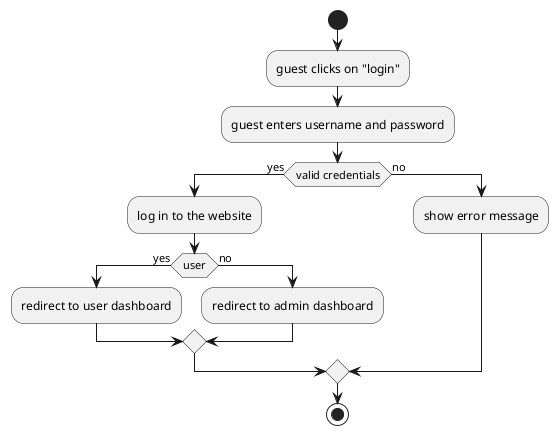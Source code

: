 @startuml
start
:guest clicks on "login";
:guest enters username and password;
if (valid credentials) then (yes)
  :log in to the website;
  if (user) then (yes)
    :redirect to user dashboard;
  else (no)
    :redirect to admin dashboard;
  endif
else (no)
  :show error message;
endif
stop
@enduml
